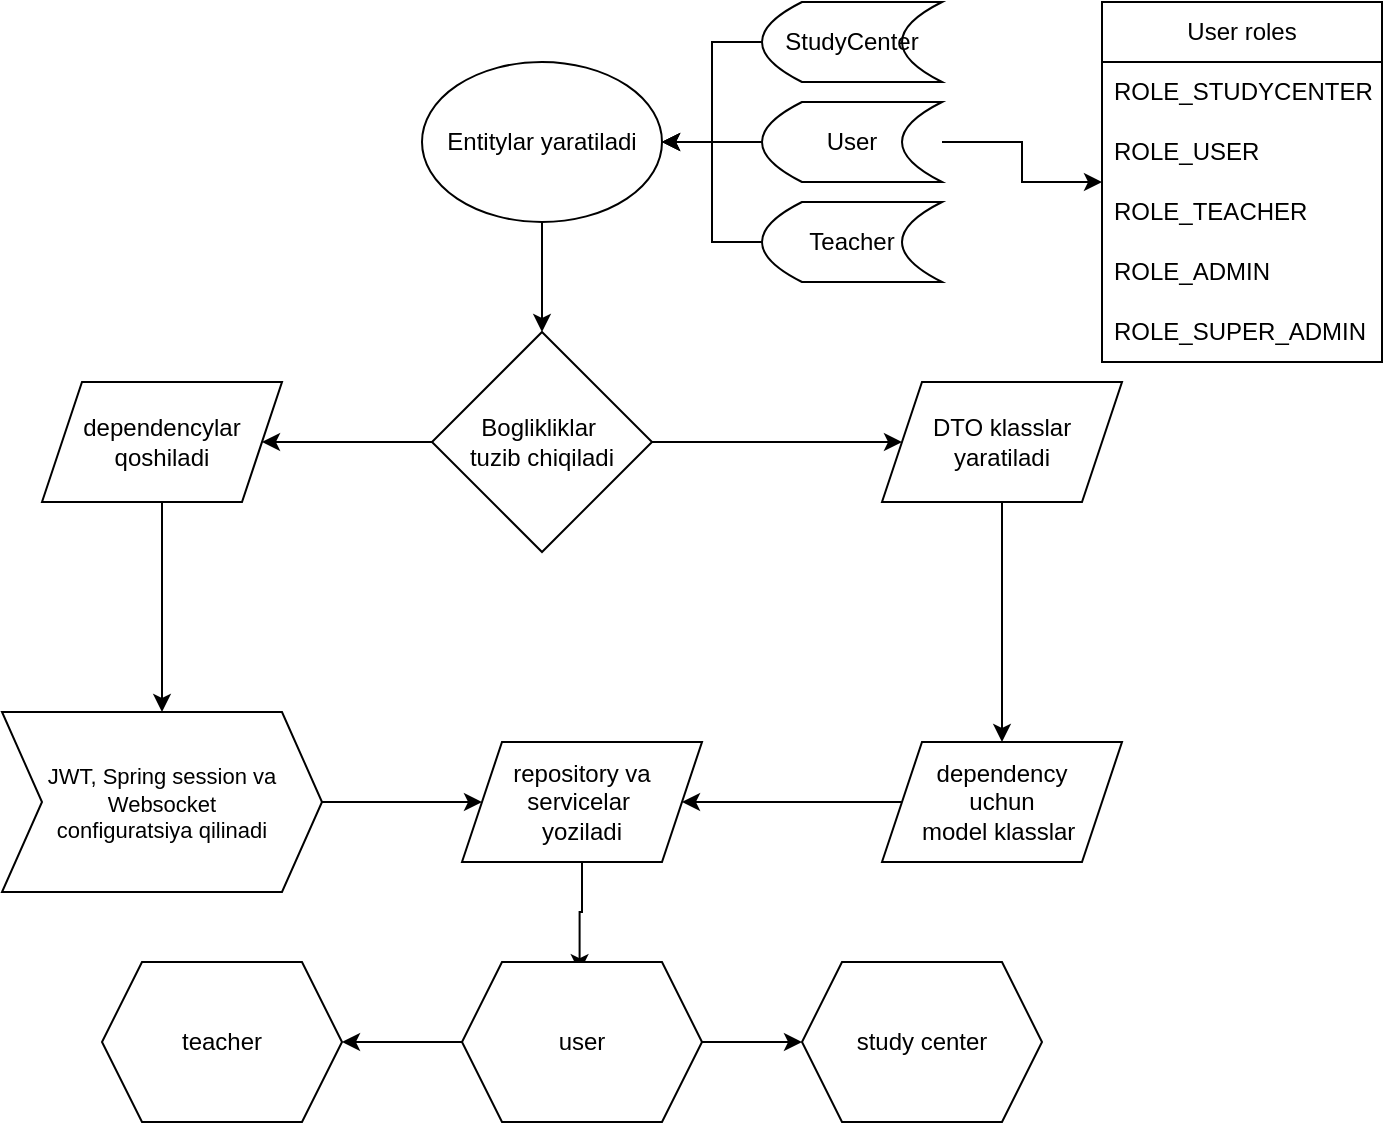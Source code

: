 <mxfile version="24.8.0">
  <diagram name="Страница — 1" id="RZU_uN7YJ5KRTz4Kkf2n">
    <mxGraphModel dx="1235" dy="614" grid="1" gridSize="10" guides="1" tooltips="1" connect="1" arrows="1" fold="1" page="1" pageScale="1" pageWidth="827" pageHeight="1169" math="0" shadow="0">
      <root>
        <mxCell id="0" />
        <mxCell id="1" parent="0" />
        <mxCell id="k3Tigw7eW329AONoN12_-90" style="edgeStyle=orthogonalEdgeStyle;rounded=0;orthogonalLoop=1;jettySize=auto;html=1;" edge="1" parent="1" source="k3Tigw7eW329AONoN12_-89" target="k3Tigw7eW329AONoN12_-91">
          <mxGeometry relative="1" as="geometry">
            <mxPoint x="350" y="400" as="targetPoint" />
          </mxGeometry>
        </mxCell>
        <mxCell id="k3Tigw7eW329AONoN12_-89" value="Entitylar yaratiladi" style="ellipse;whiteSpace=wrap;html=1;" vertex="1" parent="1">
          <mxGeometry x="340" y="30" width="120" height="80" as="geometry" />
        </mxCell>
        <mxCell id="k3Tigw7eW329AONoN12_-93" style="edgeStyle=orthogonalEdgeStyle;rounded=0;orthogonalLoop=1;jettySize=auto;html=1;entryX=0;entryY=0.5;entryDx=0;entryDy=0;" edge="1" parent="1" source="k3Tigw7eW329AONoN12_-91" target="k3Tigw7eW329AONoN12_-94">
          <mxGeometry relative="1" as="geometry">
            <mxPoint x="540" y="185.0" as="targetPoint" />
          </mxGeometry>
        </mxCell>
        <mxCell id="k3Tigw7eW329AONoN12_-96" style="edgeStyle=orthogonalEdgeStyle;rounded=0;orthogonalLoop=1;jettySize=auto;html=1;entryX=1;entryY=0.5;entryDx=0;entryDy=0;" edge="1" parent="1" source="k3Tigw7eW329AONoN12_-91" target="k3Tigw7eW329AONoN12_-95">
          <mxGeometry relative="1" as="geometry">
            <mxPoint x="280" y="185" as="targetPoint" />
          </mxGeometry>
        </mxCell>
        <mxCell id="k3Tigw7eW329AONoN12_-91" value="Boglikliklar&amp;nbsp;&lt;div&gt;tuzib chiqiladi&lt;/div&gt;" style="rhombus;whiteSpace=wrap;html=1;" vertex="1" parent="1">
          <mxGeometry x="345" y="165" width="110" height="110" as="geometry" />
        </mxCell>
        <mxCell id="k3Tigw7eW329AONoN12_-100" style="edgeStyle=orthogonalEdgeStyle;rounded=0;orthogonalLoop=1;jettySize=auto;html=1;entryX=0.5;entryY=0;entryDx=0;entryDy=0;" edge="1" parent="1" source="k3Tigw7eW329AONoN12_-94" target="k3Tigw7eW329AONoN12_-97">
          <mxGeometry relative="1" as="geometry" />
        </mxCell>
        <mxCell id="k3Tigw7eW329AONoN12_-94" value="DTO klasslar yaratiladi" style="shape=parallelogram;perimeter=parallelogramPerimeter;whiteSpace=wrap;html=1;fixedSize=1;" vertex="1" parent="1">
          <mxGeometry x="570" y="190" width="120" height="60" as="geometry" />
        </mxCell>
        <mxCell id="k3Tigw7eW329AONoN12_-102" style="edgeStyle=orthogonalEdgeStyle;rounded=0;orthogonalLoop=1;jettySize=auto;html=1;entryX=0.5;entryY=0;entryDx=0;entryDy=0;" edge="1" parent="1" source="k3Tigw7eW329AONoN12_-95" target="k3Tigw7eW329AONoN12_-101">
          <mxGeometry relative="1" as="geometry" />
        </mxCell>
        <mxCell id="k3Tigw7eW329AONoN12_-95" value="dependencylar&lt;div&gt;qoshiladi&lt;/div&gt;" style="shape=parallelogram;perimeter=parallelogramPerimeter;whiteSpace=wrap;html=1;fixedSize=1;" vertex="1" parent="1">
          <mxGeometry x="150" y="190" width="120" height="60" as="geometry" />
        </mxCell>
        <mxCell id="k3Tigw7eW329AONoN12_-127" style="edgeStyle=orthogonalEdgeStyle;rounded=0;orthogonalLoop=1;jettySize=auto;html=1;entryX=1;entryY=0.5;entryDx=0;entryDy=0;" edge="1" parent="1" source="k3Tigw7eW329AONoN12_-97" target="k3Tigw7eW329AONoN12_-121">
          <mxGeometry relative="1" as="geometry" />
        </mxCell>
        <mxCell id="k3Tigw7eW329AONoN12_-97" value="dependency&lt;div&gt;uchun&lt;/div&gt;&lt;div&gt;model klasslar&amp;nbsp;&lt;/div&gt;" style="shape=parallelogram;perimeter=parallelogramPerimeter;whiteSpace=wrap;html=1;fixedSize=1;" vertex="1" parent="1">
          <mxGeometry x="570" y="370" width="120" height="60" as="geometry" />
        </mxCell>
        <mxCell id="k3Tigw7eW329AONoN12_-128" style="edgeStyle=orthogonalEdgeStyle;rounded=0;orthogonalLoop=1;jettySize=auto;html=1;entryX=0;entryY=0.5;entryDx=0;entryDy=0;" edge="1" parent="1" source="k3Tigw7eW329AONoN12_-101" target="k3Tigw7eW329AONoN12_-121">
          <mxGeometry relative="1" as="geometry" />
        </mxCell>
        <mxCell id="k3Tigw7eW329AONoN12_-101" value="&lt;font style=&quot;font-size: 11px;&quot;&gt;JWT, Spring session va Websocket&lt;/font&gt;&lt;div style=&quot;font-size: 11px;&quot;&gt;&lt;font style=&quot;font-size: 11px;&quot;&gt;configuratsiya qilinadi&lt;/font&gt;&lt;/div&gt;" style="shape=step;perimeter=stepPerimeter;whiteSpace=wrap;html=1;fixedSize=1;" vertex="1" parent="1">
          <mxGeometry x="130" y="355" width="160" height="90" as="geometry" />
        </mxCell>
        <mxCell id="k3Tigw7eW329AONoN12_-108" style="edgeStyle=orthogonalEdgeStyle;rounded=0;orthogonalLoop=1;jettySize=auto;html=1;entryX=1;entryY=0.5;entryDx=0;entryDy=0;" edge="1" parent="1" source="k3Tigw7eW329AONoN12_-104" target="k3Tigw7eW329AONoN12_-89">
          <mxGeometry relative="1" as="geometry" />
        </mxCell>
        <mxCell id="k3Tigw7eW329AONoN12_-114" style="edgeStyle=orthogonalEdgeStyle;rounded=0;orthogonalLoop=1;jettySize=auto;html=1;" edge="1" parent="1" source="k3Tigw7eW329AONoN12_-104" target="k3Tigw7eW329AONoN12_-110">
          <mxGeometry relative="1" as="geometry" />
        </mxCell>
        <mxCell id="k3Tigw7eW329AONoN12_-104" value="User" style="shape=dataStorage;whiteSpace=wrap;html=1;fixedSize=1;" vertex="1" parent="1">
          <mxGeometry x="510" y="50" width="90" height="40" as="geometry" />
        </mxCell>
        <mxCell id="k3Tigw7eW329AONoN12_-107" style="edgeStyle=orthogonalEdgeStyle;rounded=0;orthogonalLoop=1;jettySize=auto;html=1;entryX=1;entryY=0.5;entryDx=0;entryDy=0;" edge="1" parent="1" source="k3Tigw7eW329AONoN12_-105" target="k3Tigw7eW329AONoN12_-89">
          <mxGeometry relative="1" as="geometry" />
        </mxCell>
        <mxCell id="k3Tigw7eW329AONoN12_-105" value="Teacher" style="shape=dataStorage;whiteSpace=wrap;html=1;fixedSize=1;" vertex="1" parent="1">
          <mxGeometry x="510" y="100" width="90" height="40" as="geometry" />
        </mxCell>
        <mxCell id="k3Tigw7eW329AONoN12_-109" style="edgeStyle=orthogonalEdgeStyle;rounded=0;orthogonalLoop=1;jettySize=auto;html=1;entryX=1;entryY=0.5;entryDx=0;entryDy=0;" edge="1" parent="1" source="k3Tigw7eW329AONoN12_-106" target="k3Tigw7eW329AONoN12_-89">
          <mxGeometry relative="1" as="geometry" />
        </mxCell>
        <mxCell id="k3Tigw7eW329AONoN12_-106" value="StudyCenter" style="shape=dataStorage;whiteSpace=wrap;html=1;fixedSize=1;" vertex="1" parent="1">
          <mxGeometry x="510" width="90" height="40" as="geometry" />
        </mxCell>
        <mxCell id="k3Tigw7eW329AONoN12_-110" value="User roles" style="swimlane;fontStyle=0;childLayout=stackLayout;horizontal=1;startSize=30;horizontalStack=0;resizeParent=1;resizeParentMax=0;resizeLast=0;collapsible=1;marginBottom=0;whiteSpace=wrap;html=1;" vertex="1" parent="1">
          <mxGeometry x="680" width="140" height="180" as="geometry" />
        </mxCell>
        <mxCell id="k3Tigw7eW329AONoN12_-111" value="ROLE_STUDYCENTER" style="text;strokeColor=none;fillColor=none;align=left;verticalAlign=middle;spacingLeft=4;spacingRight=4;overflow=hidden;points=[[0,0.5],[1,0.5]];portConstraint=eastwest;rotatable=0;whiteSpace=wrap;html=1;" vertex="1" parent="k3Tigw7eW329AONoN12_-110">
          <mxGeometry y="30" width="140" height="30" as="geometry" />
        </mxCell>
        <mxCell id="k3Tigw7eW329AONoN12_-112" value="ROLE_USER" style="text;strokeColor=none;fillColor=none;align=left;verticalAlign=middle;spacingLeft=4;spacingRight=4;overflow=hidden;points=[[0,0.5],[1,0.5]];portConstraint=eastwest;rotatable=0;whiteSpace=wrap;html=1;" vertex="1" parent="k3Tigw7eW329AONoN12_-110">
          <mxGeometry y="60" width="140" height="30" as="geometry" />
        </mxCell>
        <mxCell id="k3Tigw7eW329AONoN12_-113" value="ROLE_TEACHER" style="text;strokeColor=none;fillColor=none;align=left;verticalAlign=middle;spacingLeft=4;spacingRight=4;overflow=hidden;points=[[0,0.5],[1,0.5]];portConstraint=eastwest;rotatable=0;whiteSpace=wrap;html=1;" vertex="1" parent="k3Tigw7eW329AONoN12_-110">
          <mxGeometry y="90" width="140" height="30" as="geometry" />
        </mxCell>
        <mxCell id="k3Tigw7eW329AONoN12_-117" value="ROLE_ADMIN" style="text;strokeColor=none;fillColor=none;align=left;verticalAlign=middle;spacingLeft=4;spacingRight=4;overflow=hidden;points=[[0,0.5],[1,0.5]];portConstraint=eastwest;rotatable=0;whiteSpace=wrap;html=1;" vertex="1" parent="k3Tigw7eW329AONoN12_-110">
          <mxGeometry y="120" width="140" height="30" as="geometry" />
        </mxCell>
        <mxCell id="k3Tigw7eW329AONoN12_-116" value="ROLE_SUPER_ADMIN" style="text;strokeColor=none;fillColor=none;align=left;verticalAlign=middle;spacingLeft=4;spacingRight=4;overflow=hidden;points=[[0,0.5],[1,0.5]];portConstraint=eastwest;rotatable=0;whiteSpace=wrap;html=1;" vertex="1" parent="k3Tigw7eW329AONoN12_-110">
          <mxGeometry y="150" width="140" height="30" as="geometry" />
        </mxCell>
        <mxCell id="k3Tigw7eW329AONoN12_-129" style="edgeStyle=orthogonalEdgeStyle;rounded=0;orthogonalLoop=1;jettySize=auto;html=1;entryX=0.49;entryY=0.064;entryDx=0;entryDy=0;entryPerimeter=0;" edge="1" parent="1" source="k3Tigw7eW329AONoN12_-121" target="k3Tigw7eW329AONoN12_-124">
          <mxGeometry relative="1" as="geometry">
            <mxPoint x="420" y="470" as="targetPoint" />
          </mxGeometry>
        </mxCell>
        <mxCell id="k3Tigw7eW329AONoN12_-121" value="repository va&lt;div&gt;servicelar&amp;nbsp;&lt;/div&gt;&lt;div&gt;yoziladi&lt;/div&gt;" style="shape=parallelogram;perimeter=parallelogramPerimeter;whiteSpace=wrap;html=1;fixedSize=1;" vertex="1" parent="1">
          <mxGeometry x="360" y="370" width="120" height="60" as="geometry" />
        </mxCell>
        <mxCell id="k3Tigw7eW329AONoN12_-123" value="study center" style="shape=hexagon;perimeter=hexagonPerimeter2;whiteSpace=wrap;html=1;fixedSize=1;" vertex="1" parent="1">
          <mxGeometry x="530" y="480" width="120" height="80" as="geometry" />
        </mxCell>
        <mxCell id="k3Tigw7eW329AONoN12_-130" style="edgeStyle=orthogonalEdgeStyle;rounded=0;orthogonalLoop=1;jettySize=auto;html=1;entryX=0;entryY=0.5;entryDx=0;entryDy=0;" edge="1" parent="1" source="k3Tigw7eW329AONoN12_-124" target="k3Tigw7eW329AONoN12_-123">
          <mxGeometry relative="1" as="geometry" />
        </mxCell>
        <mxCell id="k3Tigw7eW329AONoN12_-131" style="edgeStyle=orthogonalEdgeStyle;rounded=0;orthogonalLoop=1;jettySize=auto;html=1;entryX=1;entryY=0.5;entryDx=0;entryDy=0;" edge="1" parent="1" source="k3Tigw7eW329AONoN12_-124" target="k3Tigw7eW329AONoN12_-125">
          <mxGeometry relative="1" as="geometry" />
        </mxCell>
        <mxCell id="k3Tigw7eW329AONoN12_-124" value="user" style="shape=hexagon;perimeter=hexagonPerimeter2;whiteSpace=wrap;html=1;fixedSize=1;" vertex="1" parent="1">
          <mxGeometry x="360" y="480" width="120" height="80" as="geometry" />
        </mxCell>
        <mxCell id="k3Tigw7eW329AONoN12_-125" value="teacher" style="shape=hexagon;perimeter=hexagonPerimeter2;whiteSpace=wrap;html=1;fixedSize=1;" vertex="1" parent="1">
          <mxGeometry x="180" y="480" width="120" height="80" as="geometry" />
        </mxCell>
      </root>
    </mxGraphModel>
  </diagram>
</mxfile>
